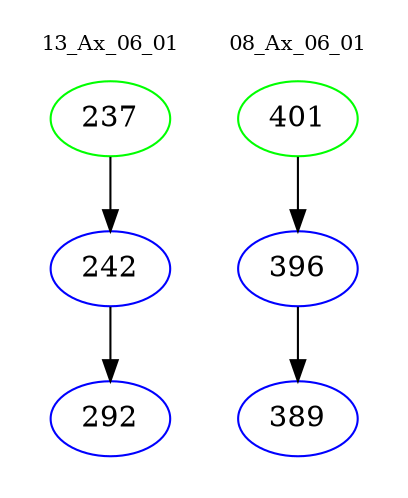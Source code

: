 digraph{
subgraph cluster_0 {
color = white
label = "13_Ax_06_01";
fontsize=10;
T0_237 [label="237", color="green"]
T0_237 -> T0_242 [color="black"]
T0_242 [label="242", color="blue"]
T0_242 -> T0_292 [color="black"]
T0_292 [label="292", color="blue"]
}
subgraph cluster_1 {
color = white
label = "08_Ax_06_01";
fontsize=10;
T1_401 [label="401", color="green"]
T1_401 -> T1_396 [color="black"]
T1_396 [label="396", color="blue"]
T1_396 -> T1_389 [color="black"]
T1_389 [label="389", color="blue"]
}
}
